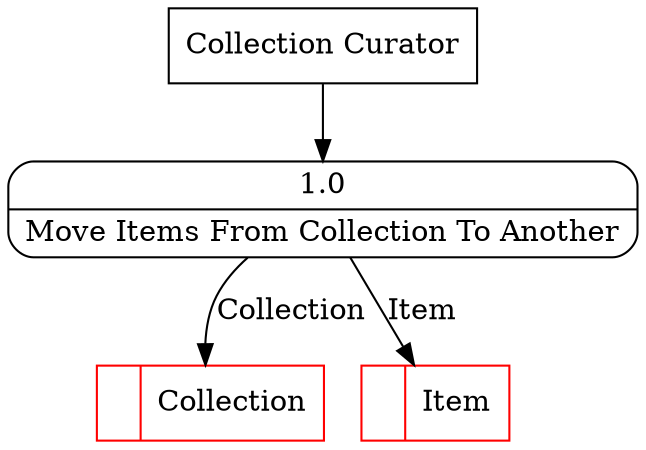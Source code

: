 digraph dfd2{ 
node[shape=record]
200 [label="<f0>  |<f1> Collection " color=red];
201 [label="<f0>  |<f1> Item " color=red];
202 [label="Collection Curator" shape=box];
203 [label="{<f0> 1.0|<f1> Move Items From Collection To Another }" shape=Mrecord];
202 -> 203
203 -> 201 [label="Item"]
203 -> 200 [label="Collection"]
}